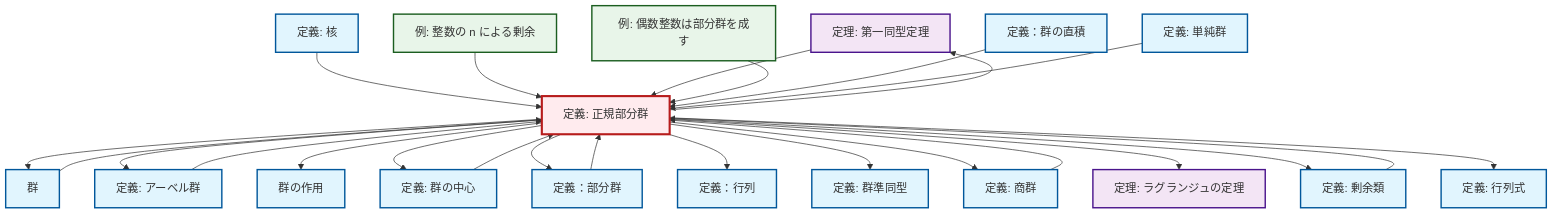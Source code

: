 graph TD
    classDef definition fill:#e1f5fe,stroke:#01579b,stroke-width:2px
    classDef theorem fill:#f3e5f5,stroke:#4a148c,stroke-width:2px
    classDef axiom fill:#fff3e0,stroke:#e65100,stroke-width:2px
    classDef example fill:#e8f5e9,stroke:#1b5e20,stroke-width:2px
    classDef current fill:#ffebee,stroke:#b71c1c,stroke-width:3px
    thm-first-isomorphism["定理: 第一同型定理"]:::theorem
    def-group["群"]:::definition
    def-center-of-group["定義: 群の中心"]:::definition
    ex-even-integers-subgroup["例: 偶数整数は部分群を成す"]:::example
    ex-quotient-integers-mod-n["例: 整数の n による剰余"]:::example
    def-matrix["定義：行列"]:::definition
    def-subgroup["定義：部分群"]:::definition
    def-quotient-group["定義: 商群"]:::definition
    def-simple-group["定義: 単純群"]:::definition
    def-coset["定義: 剰余類"]:::definition
    def-normal-subgroup["定義: 正規部分群"]:::definition
    thm-lagrange["定理: ラグランジュの定理"]:::theorem
    def-abelian-group["定義: アーベル群"]:::definition
    def-kernel["定義: 核"]:::definition
    def-determinant["定義: 行列式"]:::definition
    def-direct-product["定義：群の直積"]:::definition
    def-homomorphism["定義: 群準同型"]:::definition
    def-group-action["群の作用"]:::definition
    def-kernel --> def-normal-subgroup
    ex-quotient-integers-mod-n --> def-normal-subgroup
    def-normal-subgroup --> def-group
    def-normal-subgroup --> def-abelian-group
    def-normal-subgroup --> def-group-action
    def-group --> def-normal-subgroup
    def-quotient-group --> def-normal-subgroup
    def-normal-subgroup --> def-center-of-group
    def-normal-subgroup --> def-subgroup
    def-normal-subgroup --> def-matrix
    thm-first-isomorphism --> def-normal-subgroup
    ex-even-integers-subgroup --> def-normal-subgroup
    def-coset --> def-normal-subgroup
    def-direct-product --> def-normal-subgroup
    def-normal-subgroup --> def-homomorphism
    def-simple-group --> def-normal-subgroup
    def-abelian-group --> def-normal-subgroup
    def-normal-subgroup --> def-quotient-group
    def-normal-subgroup --> thm-lagrange
    def-center-of-group --> def-normal-subgroup
    def-subgroup --> def-normal-subgroup
    def-normal-subgroup --> def-coset
    def-normal-subgroup --> def-determinant
    def-normal-subgroup --> thm-first-isomorphism
    class def-normal-subgroup current